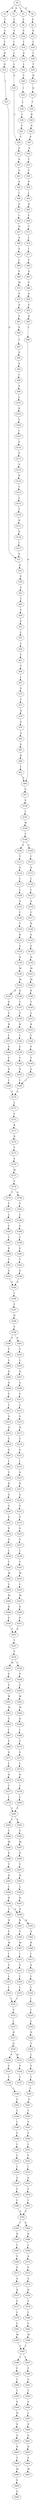 strict digraph  {
	S0 -> S1 [ label = S ];
	S0 -> S2 [ label = I ];
	S0 -> S3 [ label = D ];
	S0 -> S4 [ label = P ];
	S1 -> S5 [ label = L ];
	S2 -> S6 [ label = S ];
	S3 -> S7 [ label = C ];
	S4 -> S8 [ label = A ];
	S5 -> S9 [ label = V ];
	S6 -> S10 [ label = V ];
	S7 -> S11 [ label = F ];
	S8 -> S12 [ label = D ];
	S9 -> S13 [ label = I ];
	S10 -> S14 [ label = Y ];
	S11 -> S15 [ label = Y ];
	S12 -> S16 [ label = C ];
	S13 -> S17 [ label = L ];
	S14 -> S18 [ label = S ];
	S15 -> S19 [ label = H ];
	S16 -> S20 [ label = L ];
	S17 -> S21 [ label = L ];
	S18 -> S22 [ label = L ];
	S19 -> S23 [ label = Q ];
	S20 -> S24 [ label = Y ];
	S21 -> S25 [ label = F ];
	S22 -> S26 [ label = V ];
	S23 -> S27 [ label = I ];
	S24 -> S28 [ label = H ];
	S25 -> S29 [ label = C ];
	S26 -> S30 [ label = I ];
	S27 -> S31 [ label = Q ];
	S28 -> S32 [ label = Q ];
	S29 -> S33 [ label = G ];
	S30 -> S34 [ label = L ];
	S31 -> S35 [ label = S ];
	S32 -> S36 [ label = I ];
	S33 -> S37 [ label = S ];
	S34 -> S38 [ label = L ];
	S35 -> S39 [ label = P ];
	S36 -> S40 [ label = R ];
	S37 -> S41 [ label = G ];
	S38 -> S42 [ label = F ];
	S39 -> S43 [ label = G ];
	S40 -> S44 [ label = N ];
	S41 -> S45 [ label = V ];
	S42 -> S29 [ label = C ];
	S43 -> S46 [ label = C ];
	S44 -> S47 [ label = P ];
	S45 -> S48 [ label = I ];
	S46 -> S49 [ label = Y ];
	S47 -> S50 [ label = G ];
	S48 -> S51 [ label = G ];
	S49 -> S52 [ label = P ];
	S50 -> S53 [ label = C ];
	S51 -> S54 [ label = I ];
	S52 -> S55 [ label = L ];
	S53 -> S56 [ label = Y ];
	S54 -> S57 [ label = N ];
	S55 -> S58 [ label = C ];
	S56 -> S59 [ label = P ];
	S57 -> S60 [ label = V ];
	S58 -> S61 [ label = F ];
	S59 -> S62 [ label = L ];
	S60 -> S63 [ label = F ];
	S61 -> S64 [ label = T ];
	S62 -> S65 [ label = H ];
	S63 -> S66 [ label = I ];
	S64 -> S67 [ label = L ];
	S65 -> S68 [ label = F ];
	S66 -> S69 [ label = V ];
	S67 -> S70 [ label = S ];
	S68 -> S71 [ label = T ];
	S69 -> S72 [ label = M ];
	S70 -> S73 [ label = T ];
	S71 -> S74 [ label = L ];
	S72 -> S75 [ label = E ];
	S73 -> S76 [ label = Q ];
	S74 -> S77 [ label = I ];
	S75 -> S78 [ label = N ];
	S76 -> S79 [ label = V ];
	S77 -> S80 [ label = T ];
	S78 -> S81 [ label = V ];
	S79 -> S82 [ label = A ];
	S80 -> S83 [ label = Q ];
	S81 -> S84 [ label = S ];
	S82 -> S85 [ label = S ];
	S83 -> S86 [ label = V ];
	S84 -> S87 [ label = T ];
	S85 -> S88 [ label = H ];
	S86 -> S89 [ label = A ];
	S87 -> S90 [ label = G ];
	S88 -> S91 [ label = L ];
	S89 -> S92 [ label = S ];
	S90 -> S93 [ label = A ];
	S91 -> S94 [ label = S ];
	S92 -> S95 [ label = H ];
	S93 -> S96 [ label = C ];
	S94 -> S97 [ label = G ];
	S95 -> S98 [ label = L ];
	S96 -> S99 [ label = A ];
	S97 -> S100 [ label = S ];
	S98 -> S94 [ label = S ];
	S99 -> S101 [ label = L ];
	S100 -> S102 [ label = L ];
	S101 -> S103 [ label = K ];
	S102 -> S104 [ label = W ];
	S103 -> S105 [ label = L ];
	S104 -> S106 [ label = T ];
	S105 -> S107 [ label = I ];
	S106 -> S108 [ label = S ];
	S106 -> S109 [ label = G ];
	S107 -> S110 [ label = P ];
	S108 -> S111 [ label = T ];
	S109 -> S112 [ label = I ];
	S110 -> S113 [ label = P ];
	S111 -> S114 [ label = A ];
	S112 -> S115 [ label = A ];
	S113 -> S116 [ label = A ];
	S114 -> S117 [ label = L ];
	S115 -> S118 [ label = L ];
	S116 -> S119 [ label = D ];
	S117 -> S120 [ label = L ];
	S118 -> S121 [ label = L ];
	S119 -> S122 [ label = C ];
	S120 -> S123 [ label = A ];
	S121 -> S124 [ label = A ];
	S122 -> S125 [ label = F ];
	S123 -> S126 [ label = C ];
	S124 -> S127 [ label = C ];
	S125 -> S128 [ label = Y ];
	S126 -> S129 [ label = T ];
	S127 -> S130 [ label = R ];
	S128 -> S131 [ label = H ];
	S129 -> S132 [ label = R ];
	S130 -> S133 [ label = S ];
	S131 -> S134 [ label = Q ];
	S132 -> S135 [ label = G ];
	S133 -> S136 [ label = G ];
	S134 -> S137 [ label = I ];
	S135 -> S138 [ label = R ];
	S136 -> S139 [ label = N ];
	S137 -> S31 [ label = Q ];
	S138 -> S140 [ label = M ];
	S139 -> S141 [ label = M ];
	S140 -> S142 [ label = M ];
	S141 -> S143 [ label = M ];
	S142 -> S144 [ label = N ];
	S142 -> S145 [ label = S ];
	S143 -> S146 [ label = R ];
	S144 -> S147 [ label = T ];
	S145 -> S148 [ label = S ];
	S146 -> S149 [ label = T ];
	S147 -> S150 [ label = Y ];
	S148 -> S151 [ label = Y ];
	S149 -> S152 [ label = Y ];
	S150 -> S153 [ label = R ];
	S151 -> S154 [ label = R ];
	S152 -> S155 [ label = R ];
	S153 -> S156 [ label = L ];
	S154 -> S157 [ label = L ];
	S155 -> S158 [ label = L ];
	S156 -> S159 [ label = P ];
	S157 -> S160 [ label = P ];
	S158 -> S161 [ label = P ];
	S159 -> S162 [ label = Y ];
	S160 -> S163 [ label = Y ];
	S161 -> S164 [ label = Y ];
	S162 -> S165 [ label = S ];
	S163 -> S166 [ label = S ];
	S164 -> S167 [ label = S ];
	S165 -> S168 [ label = I ];
	S166 -> S169 [ label = I ];
	S167 -> S168 [ label = I ];
	S168 -> S170 [ label = A ];
	S169 -> S170 [ label = A ];
	S170 -> S171 [ label = L ];
	S171 -> S172 [ label = Y ];
	S172 -> S173 [ label = R ];
	S173 -> S174 [ label = D ];
	S174 -> S175 [ label = Y ];
	S175 -> S176 [ label = S ];
	S176 -> S177 [ label = M ];
	S177 -> S178 [ label = V ];
	S178 -> S179 [ label = T ];
	S178 -> S180 [ label = A ];
	S179 -> S181 [ label = Y ];
	S180 -> S182 [ label = Y ];
	S181 -> S183 [ label = L ];
	S182 -> S184 [ label = L ];
	S183 -> S185 [ label = F ];
	S184 -> S186 [ label = F ];
	S185 -> S187 [ label = C ];
	S186 -> S188 [ label = C ];
	S187 -> S189 [ label = E ];
	S188 -> S190 [ label = E ];
	S189 -> S191 [ label = T ];
	S190 -> S192 [ label = T ];
	S191 -> S193 [ label = S ];
	S192 -> S194 [ label = S ];
	S193 -> S195 [ label = G ];
	S194 -> S195 [ label = G ];
	S195 -> S196 [ label = L ];
	S196 -> S197 [ label = F ];
	S197 -> S198 [ label = H ];
	S198 -> S199 [ label = F ];
	S199 -> S200 [ label = S ];
	S199 -> S201 [ label = F ];
	S200 -> S202 [ label = Y ];
	S201 -> S203 [ label = Y ];
	S202 -> S204 [ label = L ];
	S203 -> S205 [ label = L ];
	S204 -> S206 [ label = Q ];
	S205 -> S207 [ label = Q ];
	S206 -> S208 [ label = A ];
	S207 -> S209 [ label = A ];
	S208 -> S210 [ label = V ];
	S209 -> S211 [ label = V ];
	S210 -> S212 [ label = C ];
	S211 -> S213 [ label = C ];
	S212 -> S214 [ label = G ];
	S213 -> S215 [ label = S ];
	S214 -> S216 [ label = H ];
	S215 -> S217 [ label = H ];
	S216 -> S218 [ label = F ];
	S217 -> S219 [ label = F ];
	S218 -> S220 [ label = S ];
	S219 -> S221 [ label = S ];
	S220 -> S222 [ label = I ];
	S221 -> S223 [ label = I ];
	S222 -> S224 [ label = T ];
	S223 -> S225 [ label = A ];
	S224 -> S226 [ label = R ];
	S225 -> S227 [ label = R ];
	S226 -> S228 [ label = G ];
	S227 -> S229 [ label = G ];
	S228 -> S230 [ label = G ];
	S229 -> S231 [ label = S ];
	S230 -> S232 [ label = P ];
	S231 -> S233 [ label = P ];
	S232 -> S234 [ label = S ];
	S233 -> S235 [ label = S ];
	S234 -> S236 [ label = A ];
	S235 -> S237 [ label = V ];
	S236 -> S238 [ label = L ];
	S237 -> S239 [ label = L ];
	S238 -> S240 [ label = T ];
	S239 -> S241 [ label = T ];
	S240 -> S242 [ label = M ];
	S241 -> S243 [ label = M ];
	S242 -> S244 [ label = L ];
	S243 -> S245 [ label = L ];
	S244 -> S246 [ label = M ];
	S245 -> S247 [ label = M ];
	S246 -> S248 [ label = K ];
	S247 -> S249 [ label = K ];
	S248 -> S250 [ label = P ];
	S249 -> S251 [ label = P ];
	S250 -> S252 [ label = V ];
	S251 -> S252 [ label = V ];
	S252 -> S253 [ label = T ];
	S253 -> S254 [ label = V ];
	S254 -> S255 [ label = M ];
	S254 -> S256 [ label = T ];
	S255 -> S257 [ label = S ];
	S256 -> S258 [ label = S ];
	S257 -> S259 [ label = F ];
	S258 -> S260 [ label = F ];
	S259 -> S261 [ label = W ];
	S260 -> S262 [ label = W ];
	S261 -> S263 [ label = M ];
	S262 -> S264 [ label = M ];
	S263 -> S265 [ label = Y ];
	S264 -> S266 [ label = D ];
	S265 -> S267 [ label = I ];
	S266 -> S268 [ label = I ];
	S267 -> S269 [ label = F ];
	S268 -> S270 [ label = F ];
	S269 -> S271 [ label = S ];
	S270 -> S272 [ label = S ];
	S271 -> S273 [ label = L ];
	S272 -> S274 [ label = L ];
	S273 -> S275 [ label = N ];
	S274 -> S276 [ label = N ];
	S275 -> S277 [ label = T ];
	S276 -> S278 [ label = T ];
	S277 -> S279 [ label = L ];
	S278 -> S280 [ label = L ];
	S279 -> S281 [ label = F ];
	S280 -> S281 [ label = F ];
	S281 -> S282 [ label = Y ];
	S281 -> S283 [ label = S ];
	S282 -> S284 [ label = Y ];
	S283 -> S285 [ label = Y ];
	S284 -> S286 [ label = M ];
	S285 -> S287 [ label = M ];
	S286 -> S288 [ label = P ];
	S287 -> S289 [ label = P ];
	S288 -> S290 [ label = T ];
	S289 -> S291 [ label = T ];
	S290 -> S292 [ label = H ];
	S291 -> S293 [ label = H ];
	S292 -> S294 [ label = L ];
	S293 -> S295 [ label = L ];
	S294 -> S296 [ label = H ];
	S295 -> S297 [ label = H ];
	S296 -> S298 [ label = C ];
	S296 -> S299 [ label = S ];
	S297 -> S299 [ label = S ];
	S298 -> S300 [ label = N ];
	S299 -> S301 [ label = N ];
	S299 -> S302 [ label = D ];
	S300 -> S303 [ label = V ];
	S301 -> S304 [ label = V ];
	S302 -> S305 [ label = A ];
	S303 -> S306 [ label = M ];
	S304 -> S307 [ label = M ];
	S305 -> S308 [ label = R ];
	S306 -> S309 [ label = I ];
	S307 -> S310 [ label = I ];
	S308 -> S311 [ label = I ];
	S309 -> S312 [ label = V ];
	S310 -> S313 [ label = V ];
	S311 -> S314 [ label = V ];
	S312 -> S315 [ label = L ];
	S313 -> S316 [ label = L ];
	S314 -> S317 [ label = L ];
	S315 -> S318 [ label = L ];
	S316 -> S319 [ label = L ];
	S317 -> S320 [ label = L ];
	S318 -> S321 [ label = I ];
	S319 -> S321 [ label = I ];
	S320 -> S322 [ label = I ];
	S321 -> S323 [ label = V ];
	S322 -> S324 [ label = L ];
	S323 -> S325 [ label = L ];
	S324 -> S326 [ label = L ];
	S325 -> S327 [ label = N ];
	S326 -> S328 [ label = N ];
	S327 -> S329 [ label = G ];
	S328 -> S330 [ label = G ];
	S329 -> S331 [ label = M ];
	S329 -> S332 [ label = V ];
	S330 -> S333 [ label = L ];
	S331 -> S334 [ label = V ];
	S332 -> S335 [ label = V ];
	S333 -> S336 [ label = V ];
	S334 -> S337 [ label = T ];
	S335 -> S338 [ label = T ];
	S336 -> S339 [ label = T ];
	S338 -> S340 [ label = L ];
	S339 -> S341 [ label = L ];
	S340 -> S342 [ label = V ];
	S341 -> S343 [ label = V ];
	S342 -> S344 [ label = Y ];
	S343 -> S345 [ label = Y ];
	S344 -> S346 [ label = I ];
	S345 -> S347 [ label = V ];
	S346 -> S348 [ label = V ];
	S347 -> S349 [ label = V ];
	S348 -> S350 [ label = L ];
	S349 -> S351 [ label = L ];
	S350 -> S352 [ label = F ];
	S351 -> S353 [ label = F ];
	S352 -> S354 [ label = I ];
	S353 -> S355 [ label = I ];
	S354 -> S356 [ label = G ];
	S355 -> S357 [ label = G ];
	S356 -> S358 [ label = F ];
	S357 -> S359 [ label = F ];
	S358 -> S360 [ label = L ];
	S359 -> S361 [ label = L ];
	S360 -> S362 [ label = P ];
	S361 -> S362 [ label = P ];
	S362 -> S363 [ label = I ];
	S362 -> S364 [ label = A ];
	S363 -> S365 [ label = D ];
	S364 -> S366 [ label = D ];
	S365 -> S367 [ label = L ];
	S366 -> S368 [ label = L ];
	S367 -> S369 [ label = V ];
	S368 -> S370 [ label = A ];
	S369 -> S371 [ label = P ];
	S370 -> S372 [ label = P ];
	S371 -> S373 [ label = A ];
	S372 -> S374 [ label = A ];
	S373 -> S375 [ label = H ];
	S374 -> S376 [ label = H ];
	S375 -> S377 [ label = P ];
	S376 -> S378 [ label = P ];
	S377 -> S379 [ label = L ];
	S378 -> S380 [ label = L ];
	S379 -> S381 [ label = G ];
	S380 -> S382 [ label = G ];
	S381 -> S383 [ label = M ];
	S382 -> S384 [ label = M ];
	S383 -> S385 [ label = L ];
	S384 -> S385 [ label = L ];
	S385 -> S386 [ label = L ];
	S385 -> S387 [ label = I ];
	S386 -> S388 [ label = F ];
	S387 -> S389 [ label = F ];
	S388 -> S390 [ label = T ];
	S389 -> S391 [ label = A ];
	S390 -> S392 [ label = T ];
	S391 -> S393 [ label = T ];
	S392 -> S394 [ label = V ];
	S393 -> S395 [ label = V ];
	S394 -> S396 [ label = H ];
	S395 -> S397 [ label = L ];
	S396 -> S398 [ label = S ];
	S397 -> S399 [ label = S ];
	S398 -> S400 [ label = A ];
	S399 -> S401 [ label = A ];
	S400 -> S402 [ label = N ];
	S401 -> S403 [ label = N ];
	S402 -> S404 [ label = T ];
	S403 -> S405 [ label = S ];
	S404 -> S406 [ label = M ];
	S405 -> S407 [ label = M ];
	S406 -> S408 [ label = E ];
	S408 -> S409 [ label = G ];
}
